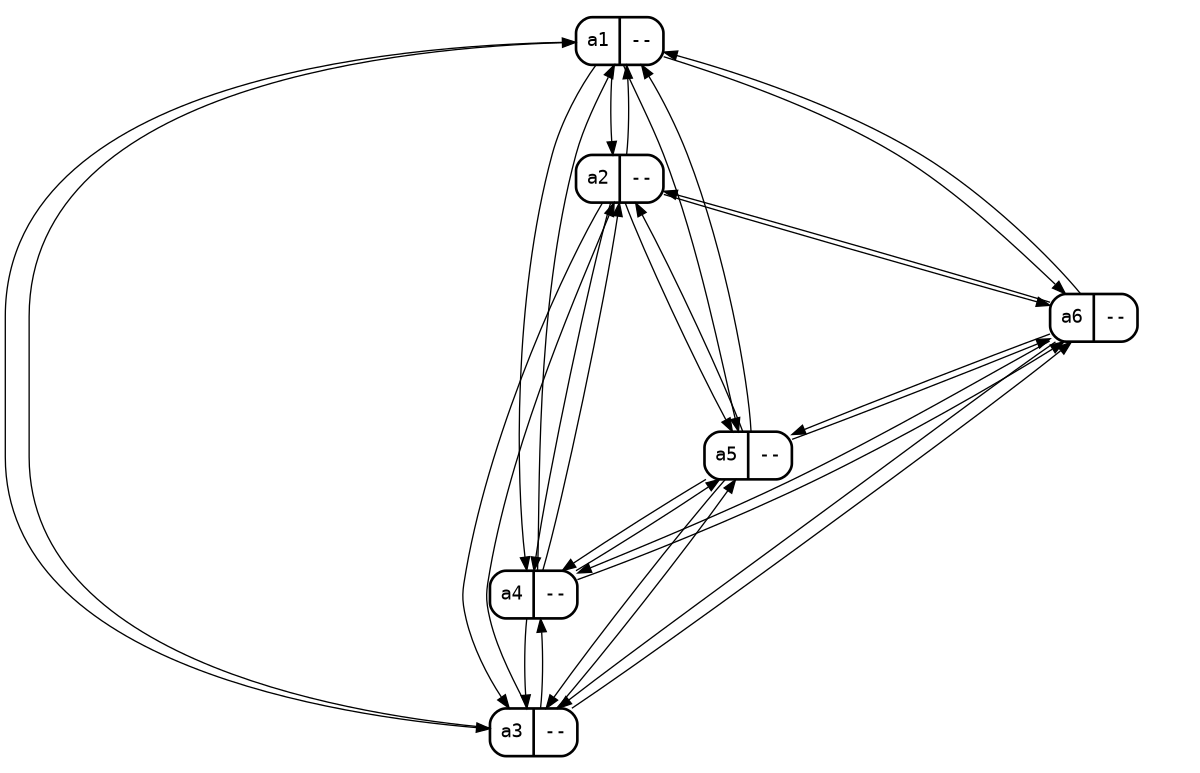digraph {
  size="8,8!";
  ratio="fill";
  node [shape=Mrecord penwidth=2 fontname=monospace];
  edge [fontsize=12];
  a1 [label = "a1 | --"];
  a2 [label = "a2 | --"];
  a3 [label = "a3 | --"];
  a4 [label = "a4 | --"];
  a5 [label = "a5 | --"];
  a6 [label = "a6 | --"];

  a1 -> a2;
  a1 -> a3;
  a1 -> a4;
  a1 -> a5;
  a1 -> a6;

  a2 -> a1;
  a2 -> a3;
  a2 -> a4;
  a2 -> a5;
  a2 -> a6;

  a3 -> a1;
  a3 -> a2;
  a3 -> a4;
  a3 -> a5;
  a3 -> a6;

  a4 -> a1;
  a4 -> a2;
  a4 -> a3;
  a4 -> a5;
  a4 -> a6;

  a5 -> a1;
  a5 -> a2;
  a5 -> a3;
  a5 -> a4;
  a5 -> a6;

  a6 -> a1;
  a6 -> a2;
  a6 -> a3;
  a6 -> a4;
  a6 -> a5;
}
